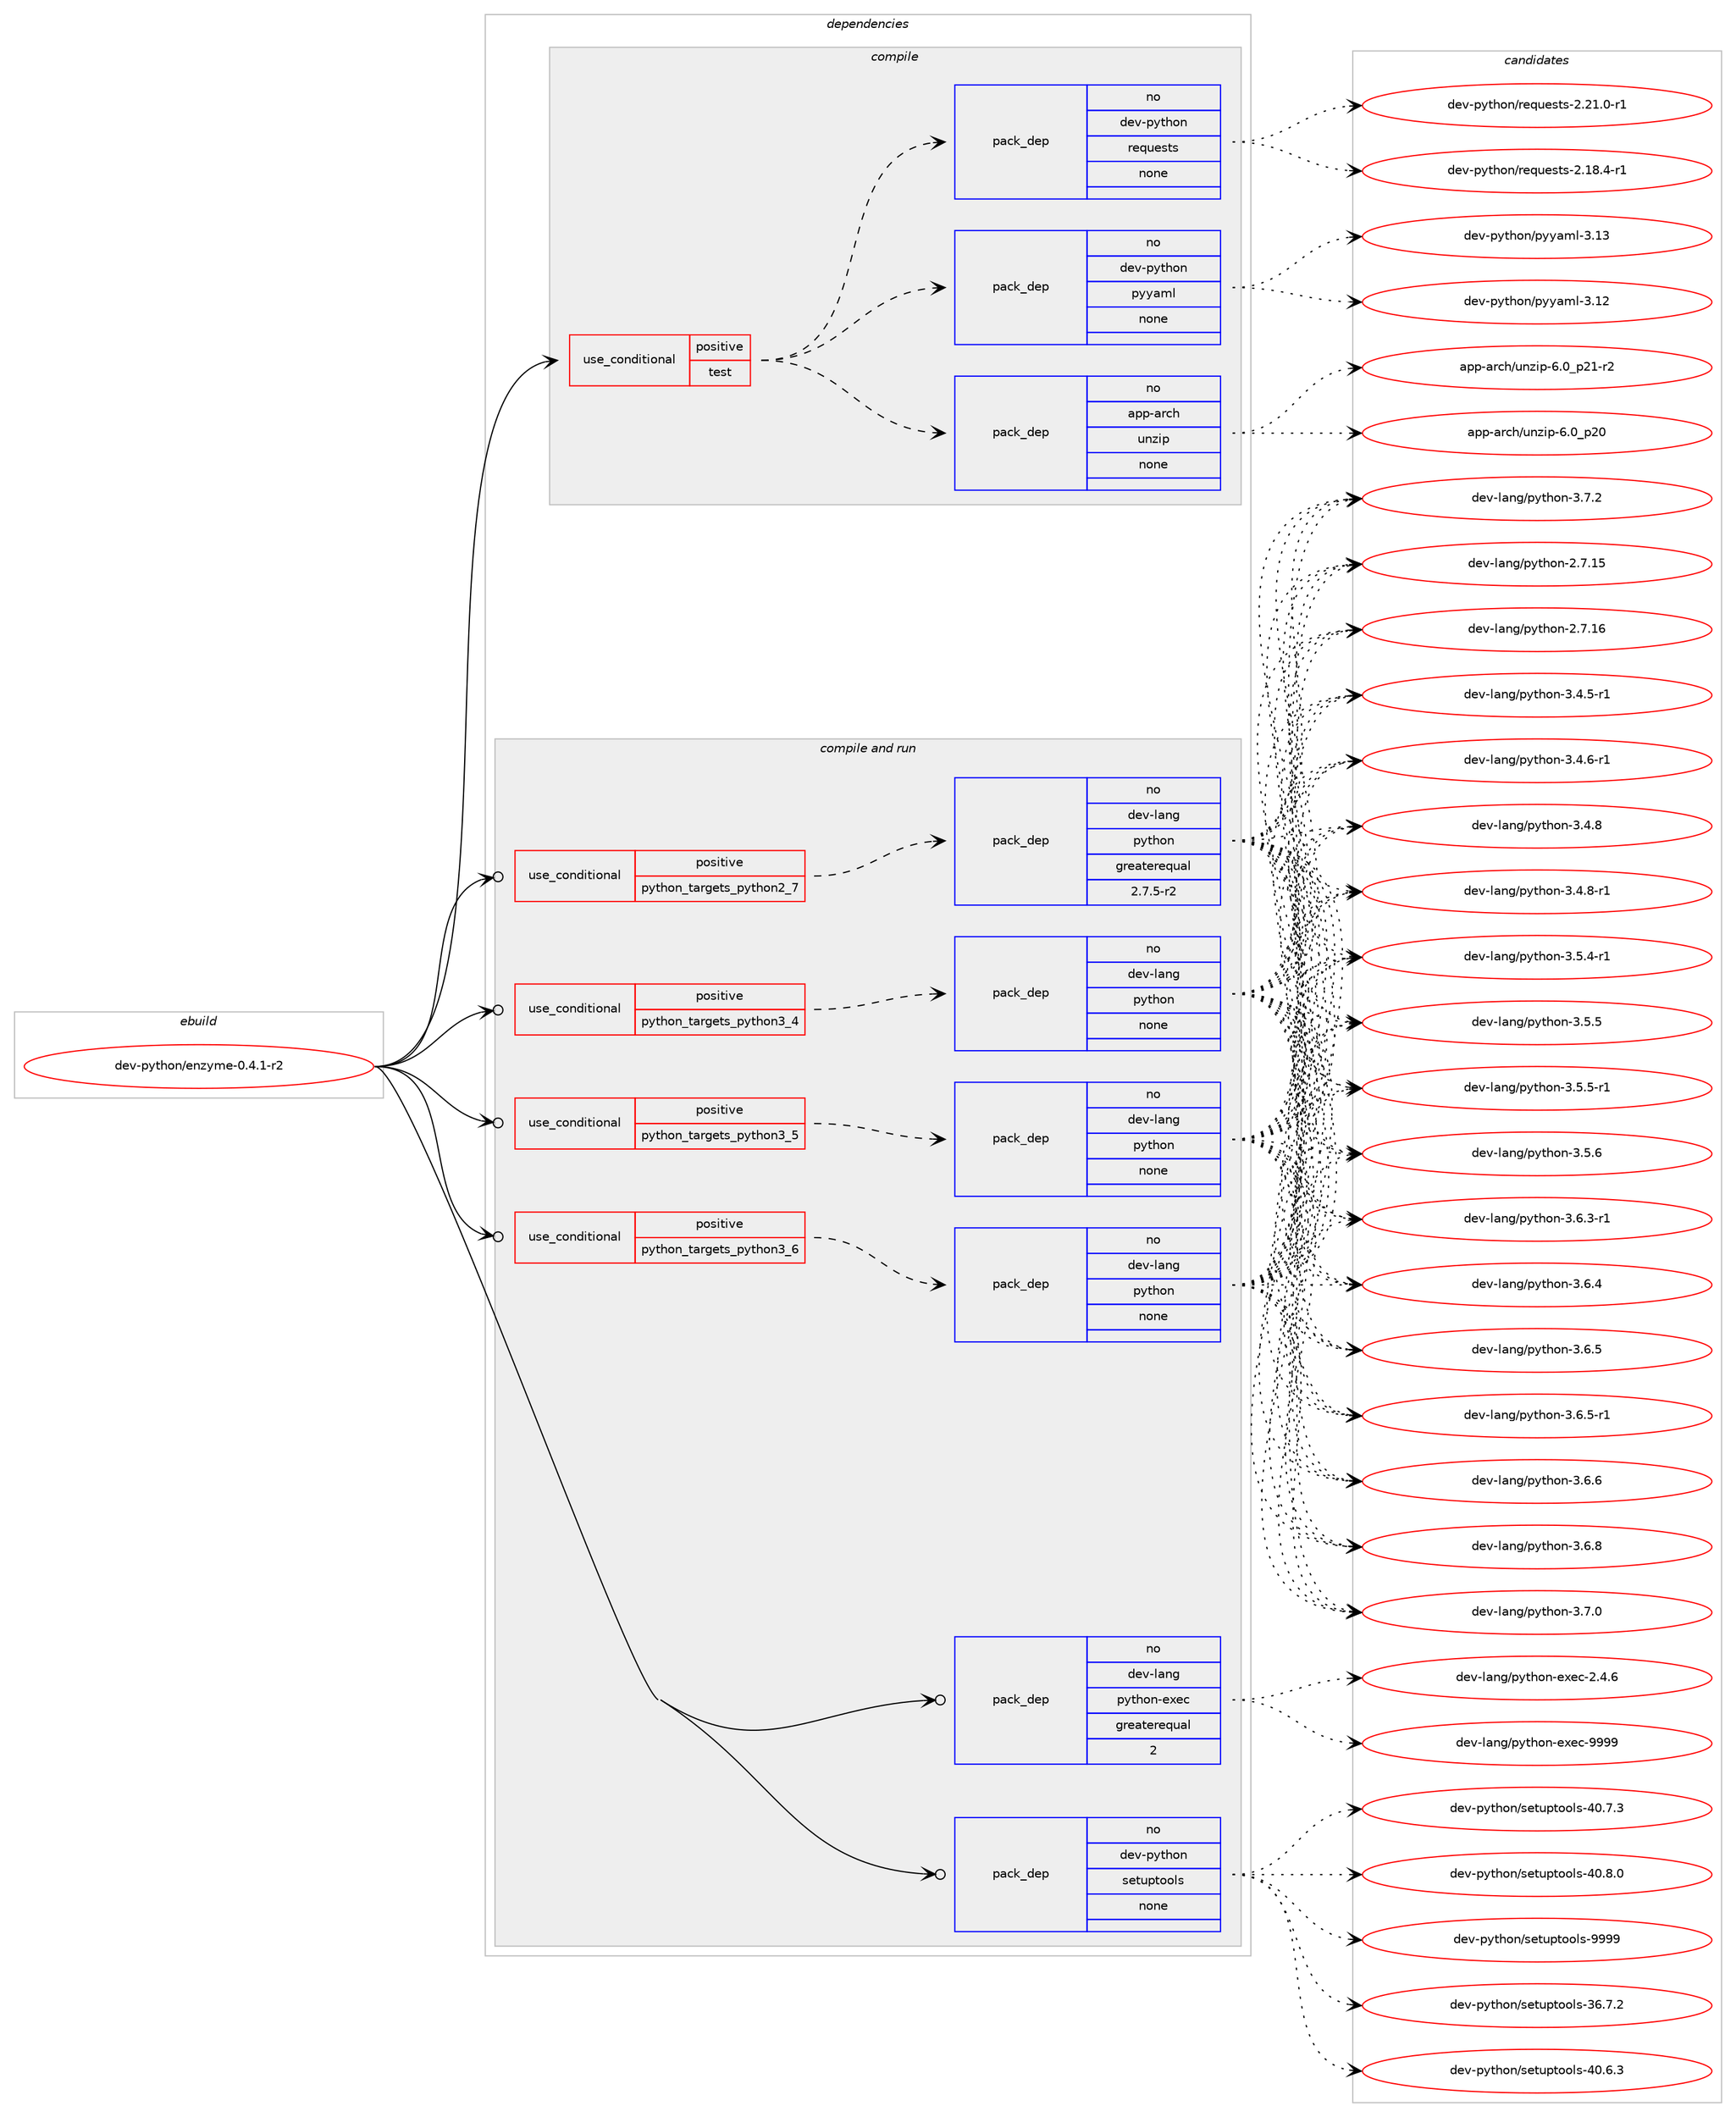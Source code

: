 digraph prolog {

# *************
# Graph options
# *************

newrank=true;
concentrate=true;
compound=true;
graph [rankdir=LR,fontname=Helvetica,fontsize=10,ranksep=1.5];#, ranksep=2.5, nodesep=0.2];
edge  [arrowhead=vee];
node  [fontname=Helvetica,fontsize=10];

# **********
# The ebuild
# **********

subgraph cluster_leftcol {
color=gray;
rank=same;
label=<<i>ebuild</i>>;
id [label="dev-python/enzyme-0.4.1-r2", color=red, width=4, href="../dev-python/enzyme-0.4.1-r2.svg"];
}

# ****************
# The dependencies
# ****************

subgraph cluster_midcol {
color=gray;
label=<<i>dependencies</i>>;
subgraph cluster_compile {
fillcolor="#eeeeee";
style=filled;
label=<<i>compile</i>>;
subgraph cond373931 {
dependency1408041 [label=<<TABLE BORDER="0" CELLBORDER="1" CELLSPACING="0" CELLPADDING="4"><TR><TD ROWSPAN="3" CELLPADDING="10">use_conditional</TD></TR><TR><TD>positive</TD></TR><TR><TD>test</TD></TR></TABLE>>, shape=none, color=red];
subgraph pack1010852 {
dependency1408042 [label=<<TABLE BORDER="0" CELLBORDER="1" CELLSPACING="0" CELLPADDING="4" WIDTH="220"><TR><TD ROWSPAN="6" CELLPADDING="30">pack_dep</TD></TR><TR><TD WIDTH="110">no</TD></TR><TR><TD>app-arch</TD></TR><TR><TD>unzip</TD></TR><TR><TD>none</TD></TR><TR><TD></TD></TR></TABLE>>, shape=none, color=blue];
}
dependency1408041:e -> dependency1408042:w [weight=20,style="dashed",arrowhead="vee"];
subgraph pack1010853 {
dependency1408043 [label=<<TABLE BORDER="0" CELLBORDER="1" CELLSPACING="0" CELLPADDING="4" WIDTH="220"><TR><TD ROWSPAN="6" CELLPADDING="30">pack_dep</TD></TR><TR><TD WIDTH="110">no</TD></TR><TR><TD>dev-python</TD></TR><TR><TD>pyyaml</TD></TR><TR><TD>none</TD></TR><TR><TD></TD></TR></TABLE>>, shape=none, color=blue];
}
dependency1408041:e -> dependency1408043:w [weight=20,style="dashed",arrowhead="vee"];
subgraph pack1010854 {
dependency1408044 [label=<<TABLE BORDER="0" CELLBORDER="1" CELLSPACING="0" CELLPADDING="4" WIDTH="220"><TR><TD ROWSPAN="6" CELLPADDING="30">pack_dep</TD></TR><TR><TD WIDTH="110">no</TD></TR><TR><TD>dev-python</TD></TR><TR><TD>requests</TD></TR><TR><TD>none</TD></TR><TR><TD></TD></TR></TABLE>>, shape=none, color=blue];
}
dependency1408041:e -> dependency1408044:w [weight=20,style="dashed",arrowhead="vee"];
}
id:e -> dependency1408041:w [weight=20,style="solid",arrowhead="vee"];
}
subgraph cluster_compileandrun {
fillcolor="#eeeeee";
style=filled;
label=<<i>compile and run</i>>;
subgraph cond373932 {
dependency1408045 [label=<<TABLE BORDER="0" CELLBORDER="1" CELLSPACING="0" CELLPADDING="4"><TR><TD ROWSPAN="3" CELLPADDING="10">use_conditional</TD></TR><TR><TD>positive</TD></TR><TR><TD>python_targets_python2_7</TD></TR></TABLE>>, shape=none, color=red];
subgraph pack1010855 {
dependency1408046 [label=<<TABLE BORDER="0" CELLBORDER="1" CELLSPACING="0" CELLPADDING="4" WIDTH="220"><TR><TD ROWSPAN="6" CELLPADDING="30">pack_dep</TD></TR><TR><TD WIDTH="110">no</TD></TR><TR><TD>dev-lang</TD></TR><TR><TD>python</TD></TR><TR><TD>greaterequal</TD></TR><TR><TD>2.7.5-r2</TD></TR></TABLE>>, shape=none, color=blue];
}
dependency1408045:e -> dependency1408046:w [weight=20,style="dashed",arrowhead="vee"];
}
id:e -> dependency1408045:w [weight=20,style="solid",arrowhead="odotvee"];
subgraph cond373933 {
dependency1408047 [label=<<TABLE BORDER="0" CELLBORDER="1" CELLSPACING="0" CELLPADDING="4"><TR><TD ROWSPAN="3" CELLPADDING="10">use_conditional</TD></TR><TR><TD>positive</TD></TR><TR><TD>python_targets_python3_4</TD></TR></TABLE>>, shape=none, color=red];
subgraph pack1010856 {
dependency1408048 [label=<<TABLE BORDER="0" CELLBORDER="1" CELLSPACING="0" CELLPADDING="4" WIDTH="220"><TR><TD ROWSPAN="6" CELLPADDING="30">pack_dep</TD></TR><TR><TD WIDTH="110">no</TD></TR><TR><TD>dev-lang</TD></TR><TR><TD>python</TD></TR><TR><TD>none</TD></TR><TR><TD></TD></TR></TABLE>>, shape=none, color=blue];
}
dependency1408047:e -> dependency1408048:w [weight=20,style="dashed",arrowhead="vee"];
}
id:e -> dependency1408047:w [weight=20,style="solid",arrowhead="odotvee"];
subgraph cond373934 {
dependency1408049 [label=<<TABLE BORDER="0" CELLBORDER="1" CELLSPACING="0" CELLPADDING="4"><TR><TD ROWSPAN="3" CELLPADDING="10">use_conditional</TD></TR><TR><TD>positive</TD></TR><TR><TD>python_targets_python3_5</TD></TR></TABLE>>, shape=none, color=red];
subgraph pack1010857 {
dependency1408050 [label=<<TABLE BORDER="0" CELLBORDER="1" CELLSPACING="0" CELLPADDING="4" WIDTH="220"><TR><TD ROWSPAN="6" CELLPADDING="30">pack_dep</TD></TR><TR><TD WIDTH="110">no</TD></TR><TR><TD>dev-lang</TD></TR><TR><TD>python</TD></TR><TR><TD>none</TD></TR><TR><TD></TD></TR></TABLE>>, shape=none, color=blue];
}
dependency1408049:e -> dependency1408050:w [weight=20,style="dashed",arrowhead="vee"];
}
id:e -> dependency1408049:w [weight=20,style="solid",arrowhead="odotvee"];
subgraph cond373935 {
dependency1408051 [label=<<TABLE BORDER="0" CELLBORDER="1" CELLSPACING="0" CELLPADDING="4"><TR><TD ROWSPAN="3" CELLPADDING="10">use_conditional</TD></TR><TR><TD>positive</TD></TR><TR><TD>python_targets_python3_6</TD></TR></TABLE>>, shape=none, color=red];
subgraph pack1010858 {
dependency1408052 [label=<<TABLE BORDER="0" CELLBORDER="1" CELLSPACING="0" CELLPADDING="4" WIDTH="220"><TR><TD ROWSPAN="6" CELLPADDING="30">pack_dep</TD></TR><TR><TD WIDTH="110">no</TD></TR><TR><TD>dev-lang</TD></TR><TR><TD>python</TD></TR><TR><TD>none</TD></TR><TR><TD></TD></TR></TABLE>>, shape=none, color=blue];
}
dependency1408051:e -> dependency1408052:w [weight=20,style="dashed",arrowhead="vee"];
}
id:e -> dependency1408051:w [weight=20,style="solid",arrowhead="odotvee"];
subgraph pack1010859 {
dependency1408053 [label=<<TABLE BORDER="0" CELLBORDER="1" CELLSPACING="0" CELLPADDING="4" WIDTH="220"><TR><TD ROWSPAN="6" CELLPADDING="30">pack_dep</TD></TR><TR><TD WIDTH="110">no</TD></TR><TR><TD>dev-lang</TD></TR><TR><TD>python-exec</TD></TR><TR><TD>greaterequal</TD></TR><TR><TD>2</TD></TR></TABLE>>, shape=none, color=blue];
}
id:e -> dependency1408053:w [weight=20,style="solid",arrowhead="odotvee"];
subgraph pack1010860 {
dependency1408054 [label=<<TABLE BORDER="0" CELLBORDER="1" CELLSPACING="0" CELLPADDING="4" WIDTH="220"><TR><TD ROWSPAN="6" CELLPADDING="30">pack_dep</TD></TR><TR><TD WIDTH="110">no</TD></TR><TR><TD>dev-python</TD></TR><TR><TD>setuptools</TD></TR><TR><TD>none</TD></TR><TR><TD></TD></TR></TABLE>>, shape=none, color=blue];
}
id:e -> dependency1408054:w [weight=20,style="solid",arrowhead="odotvee"];
}
subgraph cluster_run {
fillcolor="#eeeeee";
style=filled;
label=<<i>run</i>>;
}
}

# **************
# The candidates
# **************

subgraph cluster_choices {
rank=same;
color=gray;
label=<<i>candidates</i>>;

subgraph choice1010852 {
color=black;
nodesep=1;
choice971121124597114991044711711012210511245544648951125048 [label="app-arch/unzip-6.0_p20", color=red, width=4,href="../app-arch/unzip-6.0_p20.svg"];
choice9711211245971149910447117110122105112455446489511250494511450 [label="app-arch/unzip-6.0_p21-r2", color=red, width=4,href="../app-arch/unzip-6.0_p21-r2.svg"];
dependency1408042:e -> choice971121124597114991044711711012210511245544648951125048:w [style=dotted,weight="100"];
dependency1408042:e -> choice9711211245971149910447117110122105112455446489511250494511450:w [style=dotted,weight="100"];
}
subgraph choice1010853 {
color=black;
nodesep=1;
choice1001011184511212111610411111047112121121971091084551464950 [label="dev-python/pyyaml-3.12", color=red, width=4,href="../dev-python/pyyaml-3.12.svg"];
choice1001011184511212111610411111047112121121971091084551464951 [label="dev-python/pyyaml-3.13", color=red, width=4,href="../dev-python/pyyaml-3.13.svg"];
dependency1408043:e -> choice1001011184511212111610411111047112121121971091084551464950:w [style=dotted,weight="100"];
dependency1408043:e -> choice1001011184511212111610411111047112121121971091084551464951:w [style=dotted,weight="100"];
}
subgraph choice1010854 {
color=black;
nodesep=1;
choice1001011184511212111610411111047114101113117101115116115455046495646524511449 [label="dev-python/requests-2.18.4-r1", color=red, width=4,href="../dev-python/requests-2.18.4-r1.svg"];
choice1001011184511212111610411111047114101113117101115116115455046504946484511449 [label="dev-python/requests-2.21.0-r1", color=red, width=4,href="../dev-python/requests-2.21.0-r1.svg"];
dependency1408044:e -> choice1001011184511212111610411111047114101113117101115116115455046495646524511449:w [style=dotted,weight="100"];
dependency1408044:e -> choice1001011184511212111610411111047114101113117101115116115455046504946484511449:w [style=dotted,weight="100"];
}
subgraph choice1010855 {
color=black;
nodesep=1;
choice10010111845108971101034711212111610411111045504655464953 [label="dev-lang/python-2.7.15", color=red, width=4,href="../dev-lang/python-2.7.15.svg"];
choice10010111845108971101034711212111610411111045504655464954 [label="dev-lang/python-2.7.16", color=red, width=4,href="../dev-lang/python-2.7.16.svg"];
choice1001011184510897110103471121211161041111104551465246534511449 [label="dev-lang/python-3.4.5-r1", color=red, width=4,href="../dev-lang/python-3.4.5-r1.svg"];
choice1001011184510897110103471121211161041111104551465246544511449 [label="dev-lang/python-3.4.6-r1", color=red, width=4,href="../dev-lang/python-3.4.6-r1.svg"];
choice100101118451089711010347112121116104111110455146524656 [label="dev-lang/python-3.4.8", color=red, width=4,href="../dev-lang/python-3.4.8.svg"];
choice1001011184510897110103471121211161041111104551465246564511449 [label="dev-lang/python-3.4.8-r1", color=red, width=4,href="../dev-lang/python-3.4.8-r1.svg"];
choice1001011184510897110103471121211161041111104551465346524511449 [label="dev-lang/python-3.5.4-r1", color=red, width=4,href="../dev-lang/python-3.5.4-r1.svg"];
choice100101118451089711010347112121116104111110455146534653 [label="dev-lang/python-3.5.5", color=red, width=4,href="../dev-lang/python-3.5.5.svg"];
choice1001011184510897110103471121211161041111104551465346534511449 [label="dev-lang/python-3.5.5-r1", color=red, width=4,href="../dev-lang/python-3.5.5-r1.svg"];
choice100101118451089711010347112121116104111110455146534654 [label="dev-lang/python-3.5.6", color=red, width=4,href="../dev-lang/python-3.5.6.svg"];
choice1001011184510897110103471121211161041111104551465446514511449 [label="dev-lang/python-3.6.3-r1", color=red, width=4,href="../dev-lang/python-3.6.3-r1.svg"];
choice100101118451089711010347112121116104111110455146544652 [label="dev-lang/python-3.6.4", color=red, width=4,href="../dev-lang/python-3.6.4.svg"];
choice100101118451089711010347112121116104111110455146544653 [label="dev-lang/python-3.6.5", color=red, width=4,href="../dev-lang/python-3.6.5.svg"];
choice1001011184510897110103471121211161041111104551465446534511449 [label="dev-lang/python-3.6.5-r1", color=red, width=4,href="../dev-lang/python-3.6.5-r1.svg"];
choice100101118451089711010347112121116104111110455146544654 [label="dev-lang/python-3.6.6", color=red, width=4,href="../dev-lang/python-3.6.6.svg"];
choice100101118451089711010347112121116104111110455146544656 [label="dev-lang/python-3.6.8", color=red, width=4,href="../dev-lang/python-3.6.8.svg"];
choice100101118451089711010347112121116104111110455146554648 [label="dev-lang/python-3.7.0", color=red, width=4,href="../dev-lang/python-3.7.0.svg"];
choice100101118451089711010347112121116104111110455146554650 [label="dev-lang/python-3.7.2", color=red, width=4,href="../dev-lang/python-3.7.2.svg"];
dependency1408046:e -> choice10010111845108971101034711212111610411111045504655464953:w [style=dotted,weight="100"];
dependency1408046:e -> choice10010111845108971101034711212111610411111045504655464954:w [style=dotted,weight="100"];
dependency1408046:e -> choice1001011184510897110103471121211161041111104551465246534511449:w [style=dotted,weight="100"];
dependency1408046:e -> choice1001011184510897110103471121211161041111104551465246544511449:w [style=dotted,weight="100"];
dependency1408046:e -> choice100101118451089711010347112121116104111110455146524656:w [style=dotted,weight="100"];
dependency1408046:e -> choice1001011184510897110103471121211161041111104551465246564511449:w [style=dotted,weight="100"];
dependency1408046:e -> choice1001011184510897110103471121211161041111104551465346524511449:w [style=dotted,weight="100"];
dependency1408046:e -> choice100101118451089711010347112121116104111110455146534653:w [style=dotted,weight="100"];
dependency1408046:e -> choice1001011184510897110103471121211161041111104551465346534511449:w [style=dotted,weight="100"];
dependency1408046:e -> choice100101118451089711010347112121116104111110455146534654:w [style=dotted,weight="100"];
dependency1408046:e -> choice1001011184510897110103471121211161041111104551465446514511449:w [style=dotted,weight="100"];
dependency1408046:e -> choice100101118451089711010347112121116104111110455146544652:w [style=dotted,weight="100"];
dependency1408046:e -> choice100101118451089711010347112121116104111110455146544653:w [style=dotted,weight="100"];
dependency1408046:e -> choice1001011184510897110103471121211161041111104551465446534511449:w [style=dotted,weight="100"];
dependency1408046:e -> choice100101118451089711010347112121116104111110455146544654:w [style=dotted,weight="100"];
dependency1408046:e -> choice100101118451089711010347112121116104111110455146544656:w [style=dotted,weight="100"];
dependency1408046:e -> choice100101118451089711010347112121116104111110455146554648:w [style=dotted,weight="100"];
dependency1408046:e -> choice100101118451089711010347112121116104111110455146554650:w [style=dotted,weight="100"];
}
subgraph choice1010856 {
color=black;
nodesep=1;
choice10010111845108971101034711212111610411111045504655464953 [label="dev-lang/python-2.7.15", color=red, width=4,href="../dev-lang/python-2.7.15.svg"];
choice10010111845108971101034711212111610411111045504655464954 [label="dev-lang/python-2.7.16", color=red, width=4,href="../dev-lang/python-2.7.16.svg"];
choice1001011184510897110103471121211161041111104551465246534511449 [label="dev-lang/python-3.4.5-r1", color=red, width=4,href="../dev-lang/python-3.4.5-r1.svg"];
choice1001011184510897110103471121211161041111104551465246544511449 [label="dev-lang/python-3.4.6-r1", color=red, width=4,href="../dev-lang/python-3.4.6-r1.svg"];
choice100101118451089711010347112121116104111110455146524656 [label="dev-lang/python-3.4.8", color=red, width=4,href="../dev-lang/python-3.4.8.svg"];
choice1001011184510897110103471121211161041111104551465246564511449 [label="dev-lang/python-3.4.8-r1", color=red, width=4,href="../dev-lang/python-3.4.8-r1.svg"];
choice1001011184510897110103471121211161041111104551465346524511449 [label="dev-lang/python-3.5.4-r1", color=red, width=4,href="../dev-lang/python-3.5.4-r1.svg"];
choice100101118451089711010347112121116104111110455146534653 [label="dev-lang/python-3.5.5", color=red, width=4,href="../dev-lang/python-3.5.5.svg"];
choice1001011184510897110103471121211161041111104551465346534511449 [label="dev-lang/python-3.5.5-r1", color=red, width=4,href="../dev-lang/python-3.5.5-r1.svg"];
choice100101118451089711010347112121116104111110455146534654 [label="dev-lang/python-3.5.6", color=red, width=4,href="../dev-lang/python-3.5.6.svg"];
choice1001011184510897110103471121211161041111104551465446514511449 [label="dev-lang/python-3.6.3-r1", color=red, width=4,href="../dev-lang/python-3.6.3-r1.svg"];
choice100101118451089711010347112121116104111110455146544652 [label="dev-lang/python-3.6.4", color=red, width=4,href="../dev-lang/python-3.6.4.svg"];
choice100101118451089711010347112121116104111110455146544653 [label="dev-lang/python-3.6.5", color=red, width=4,href="../dev-lang/python-3.6.5.svg"];
choice1001011184510897110103471121211161041111104551465446534511449 [label="dev-lang/python-3.6.5-r1", color=red, width=4,href="../dev-lang/python-3.6.5-r1.svg"];
choice100101118451089711010347112121116104111110455146544654 [label="dev-lang/python-3.6.6", color=red, width=4,href="../dev-lang/python-3.6.6.svg"];
choice100101118451089711010347112121116104111110455146544656 [label="dev-lang/python-3.6.8", color=red, width=4,href="../dev-lang/python-3.6.8.svg"];
choice100101118451089711010347112121116104111110455146554648 [label="dev-lang/python-3.7.0", color=red, width=4,href="../dev-lang/python-3.7.0.svg"];
choice100101118451089711010347112121116104111110455146554650 [label="dev-lang/python-3.7.2", color=red, width=4,href="../dev-lang/python-3.7.2.svg"];
dependency1408048:e -> choice10010111845108971101034711212111610411111045504655464953:w [style=dotted,weight="100"];
dependency1408048:e -> choice10010111845108971101034711212111610411111045504655464954:w [style=dotted,weight="100"];
dependency1408048:e -> choice1001011184510897110103471121211161041111104551465246534511449:w [style=dotted,weight="100"];
dependency1408048:e -> choice1001011184510897110103471121211161041111104551465246544511449:w [style=dotted,weight="100"];
dependency1408048:e -> choice100101118451089711010347112121116104111110455146524656:w [style=dotted,weight="100"];
dependency1408048:e -> choice1001011184510897110103471121211161041111104551465246564511449:w [style=dotted,weight="100"];
dependency1408048:e -> choice1001011184510897110103471121211161041111104551465346524511449:w [style=dotted,weight="100"];
dependency1408048:e -> choice100101118451089711010347112121116104111110455146534653:w [style=dotted,weight="100"];
dependency1408048:e -> choice1001011184510897110103471121211161041111104551465346534511449:w [style=dotted,weight="100"];
dependency1408048:e -> choice100101118451089711010347112121116104111110455146534654:w [style=dotted,weight="100"];
dependency1408048:e -> choice1001011184510897110103471121211161041111104551465446514511449:w [style=dotted,weight="100"];
dependency1408048:e -> choice100101118451089711010347112121116104111110455146544652:w [style=dotted,weight="100"];
dependency1408048:e -> choice100101118451089711010347112121116104111110455146544653:w [style=dotted,weight="100"];
dependency1408048:e -> choice1001011184510897110103471121211161041111104551465446534511449:w [style=dotted,weight="100"];
dependency1408048:e -> choice100101118451089711010347112121116104111110455146544654:w [style=dotted,weight="100"];
dependency1408048:e -> choice100101118451089711010347112121116104111110455146544656:w [style=dotted,weight="100"];
dependency1408048:e -> choice100101118451089711010347112121116104111110455146554648:w [style=dotted,weight="100"];
dependency1408048:e -> choice100101118451089711010347112121116104111110455146554650:w [style=dotted,weight="100"];
}
subgraph choice1010857 {
color=black;
nodesep=1;
choice10010111845108971101034711212111610411111045504655464953 [label="dev-lang/python-2.7.15", color=red, width=4,href="../dev-lang/python-2.7.15.svg"];
choice10010111845108971101034711212111610411111045504655464954 [label="dev-lang/python-2.7.16", color=red, width=4,href="../dev-lang/python-2.7.16.svg"];
choice1001011184510897110103471121211161041111104551465246534511449 [label="dev-lang/python-3.4.5-r1", color=red, width=4,href="../dev-lang/python-3.4.5-r1.svg"];
choice1001011184510897110103471121211161041111104551465246544511449 [label="dev-lang/python-3.4.6-r1", color=red, width=4,href="../dev-lang/python-3.4.6-r1.svg"];
choice100101118451089711010347112121116104111110455146524656 [label="dev-lang/python-3.4.8", color=red, width=4,href="../dev-lang/python-3.4.8.svg"];
choice1001011184510897110103471121211161041111104551465246564511449 [label="dev-lang/python-3.4.8-r1", color=red, width=4,href="../dev-lang/python-3.4.8-r1.svg"];
choice1001011184510897110103471121211161041111104551465346524511449 [label="dev-lang/python-3.5.4-r1", color=red, width=4,href="../dev-lang/python-3.5.4-r1.svg"];
choice100101118451089711010347112121116104111110455146534653 [label="dev-lang/python-3.5.5", color=red, width=4,href="../dev-lang/python-3.5.5.svg"];
choice1001011184510897110103471121211161041111104551465346534511449 [label="dev-lang/python-3.5.5-r1", color=red, width=4,href="../dev-lang/python-3.5.5-r1.svg"];
choice100101118451089711010347112121116104111110455146534654 [label="dev-lang/python-3.5.6", color=red, width=4,href="../dev-lang/python-3.5.6.svg"];
choice1001011184510897110103471121211161041111104551465446514511449 [label="dev-lang/python-3.6.3-r1", color=red, width=4,href="../dev-lang/python-3.6.3-r1.svg"];
choice100101118451089711010347112121116104111110455146544652 [label="dev-lang/python-3.6.4", color=red, width=4,href="../dev-lang/python-3.6.4.svg"];
choice100101118451089711010347112121116104111110455146544653 [label="dev-lang/python-3.6.5", color=red, width=4,href="../dev-lang/python-3.6.5.svg"];
choice1001011184510897110103471121211161041111104551465446534511449 [label="dev-lang/python-3.6.5-r1", color=red, width=4,href="../dev-lang/python-3.6.5-r1.svg"];
choice100101118451089711010347112121116104111110455146544654 [label="dev-lang/python-3.6.6", color=red, width=4,href="../dev-lang/python-3.6.6.svg"];
choice100101118451089711010347112121116104111110455146544656 [label="dev-lang/python-3.6.8", color=red, width=4,href="../dev-lang/python-3.6.8.svg"];
choice100101118451089711010347112121116104111110455146554648 [label="dev-lang/python-3.7.0", color=red, width=4,href="../dev-lang/python-3.7.0.svg"];
choice100101118451089711010347112121116104111110455146554650 [label="dev-lang/python-3.7.2", color=red, width=4,href="../dev-lang/python-3.7.2.svg"];
dependency1408050:e -> choice10010111845108971101034711212111610411111045504655464953:w [style=dotted,weight="100"];
dependency1408050:e -> choice10010111845108971101034711212111610411111045504655464954:w [style=dotted,weight="100"];
dependency1408050:e -> choice1001011184510897110103471121211161041111104551465246534511449:w [style=dotted,weight="100"];
dependency1408050:e -> choice1001011184510897110103471121211161041111104551465246544511449:w [style=dotted,weight="100"];
dependency1408050:e -> choice100101118451089711010347112121116104111110455146524656:w [style=dotted,weight="100"];
dependency1408050:e -> choice1001011184510897110103471121211161041111104551465246564511449:w [style=dotted,weight="100"];
dependency1408050:e -> choice1001011184510897110103471121211161041111104551465346524511449:w [style=dotted,weight="100"];
dependency1408050:e -> choice100101118451089711010347112121116104111110455146534653:w [style=dotted,weight="100"];
dependency1408050:e -> choice1001011184510897110103471121211161041111104551465346534511449:w [style=dotted,weight="100"];
dependency1408050:e -> choice100101118451089711010347112121116104111110455146534654:w [style=dotted,weight="100"];
dependency1408050:e -> choice1001011184510897110103471121211161041111104551465446514511449:w [style=dotted,weight="100"];
dependency1408050:e -> choice100101118451089711010347112121116104111110455146544652:w [style=dotted,weight="100"];
dependency1408050:e -> choice100101118451089711010347112121116104111110455146544653:w [style=dotted,weight="100"];
dependency1408050:e -> choice1001011184510897110103471121211161041111104551465446534511449:w [style=dotted,weight="100"];
dependency1408050:e -> choice100101118451089711010347112121116104111110455146544654:w [style=dotted,weight="100"];
dependency1408050:e -> choice100101118451089711010347112121116104111110455146544656:w [style=dotted,weight="100"];
dependency1408050:e -> choice100101118451089711010347112121116104111110455146554648:w [style=dotted,weight="100"];
dependency1408050:e -> choice100101118451089711010347112121116104111110455146554650:w [style=dotted,weight="100"];
}
subgraph choice1010858 {
color=black;
nodesep=1;
choice10010111845108971101034711212111610411111045504655464953 [label="dev-lang/python-2.7.15", color=red, width=4,href="../dev-lang/python-2.7.15.svg"];
choice10010111845108971101034711212111610411111045504655464954 [label="dev-lang/python-2.7.16", color=red, width=4,href="../dev-lang/python-2.7.16.svg"];
choice1001011184510897110103471121211161041111104551465246534511449 [label="dev-lang/python-3.4.5-r1", color=red, width=4,href="../dev-lang/python-3.4.5-r1.svg"];
choice1001011184510897110103471121211161041111104551465246544511449 [label="dev-lang/python-3.4.6-r1", color=red, width=4,href="../dev-lang/python-3.4.6-r1.svg"];
choice100101118451089711010347112121116104111110455146524656 [label="dev-lang/python-3.4.8", color=red, width=4,href="../dev-lang/python-3.4.8.svg"];
choice1001011184510897110103471121211161041111104551465246564511449 [label="dev-lang/python-3.4.8-r1", color=red, width=4,href="../dev-lang/python-3.4.8-r1.svg"];
choice1001011184510897110103471121211161041111104551465346524511449 [label="dev-lang/python-3.5.4-r1", color=red, width=4,href="../dev-lang/python-3.5.4-r1.svg"];
choice100101118451089711010347112121116104111110455146534653 [label="dev-lang/python-3.5.5", color=red, width=4,href="../dev-lang/python-3.5.5.svg"];
choice1001011184510897110103471121211161041111104551465346534511449 [label="dev-lang/python-3.5.5-r1", color=red, width=4,href="../dev-lang/python-3.5.5-r1.svg"];
choice100101118451089711010347112121116104111110455146534654 [label="dev-lang/python-3.5.6", color=red, width=4,href="../dev-lang/python-3.5.6.svg"];
choice1001011184510897110103471121211161041111104551465446514511449 [label="dev-lang/python-3.6.3-r1", color=red, width=4,href="../dev-lang/python-3.6.3-r1.svg"];
choice100101118451089711010347112121116104111110455146544652 [label="dev-lang/python-3.6.4", color=red, width=4,href="../dev-lang/python-3.6.4.svg"];
choice100101118451089711010347112121116104111110455146544653 [label="dev-lang/python-3.6.5", color=red, width=4,href="../dev-lang/python-3.6.5.svg"];
choice1001011184510897110103471121211161041111104551465446534511449 [label="dev-lang/python-3.6.5-r1", color=red, width=4,href="../dev-lang/python-3.6.5-r1.svg"];
choice100101118451089711010347112121116104111110455146544654 [label="dev-lang/python-3.6.6", color=red, width=4,href="../dev-lang/python-3.6.6.svg"];
choice100101118451089711010347112121116104111110455146544656 [label="dev-lang/python-3.6.8", color=red, width=4,href="../dev-lang/python-3.6.8.svg"];
choice100101118451089711010347112121116104111110455146554648 [label="dev-lang/python-3.7.0", color=red, width=4,href="../dev-lang/python-3.7.0.svg"];
choice100101118451089711010347112121116104111110455146554650 [label="dev-lang/python-3.7.2", color=red, width=4,href="../dev-lang/python-3.7.2.svg"];
dependency1408052:e -> choice10010111845108971101034711212111610411111045504655464953:w [style=dotted,weight="100"];
dependency1408052:e -> choice10010111845108971101034711212111610411111045504655464954:w [style=dotted,weight="100"];
dependency1408052:e -> choice1001011184510897110103471121211161041111104551465246534511449:w [style=dotted,weight="100"];
dependency1408052:e -> choice1001011184510897110103471121211161041111104551465246544511449:w [style=dotted,weight="100"];
dependency1408052:e -> choice100101118451089711010347112121116104111110455146524656:w [style=dotted,weight="100"];
dependency1408052:e -> choice1001011184510897110103471121211161041111104551465246564511449:w [style=dotted,weight="100"];
dependency1408052:e -> choice1001011184510897110103471121211161041111104551465346524511449:w [style=dotted,weight="100"];
dependency1408052:e -> choice100101118451089711010347112121116104111110455146534653:w [style=dotted,weight="100"];
dependency1408052:e -> choice1001011184510897110103471121211161041111104551465346534511449:w [style=dotted,weight="100"];
dependency1408052:e -> choice100101118451089711010347112121116104111110455146534654:w [style=dotted,weight="100"];
dependency1408052:e -> choice1001011184510897110103471121211161041111104551465446514511449:w [style=dotted,weight="100"];
dependency1408052:e -> choice100101118451089711010347112121116104111110455146544652:w [style=dotted,weight="100"];
dependency1408052:e -> choice100101118451089711010347112121116104111110455146544653:w [style=dotted,weight="100"];
dependency1408052:e -> choice1001011184510897110103471121211161041111104551465446534511449:w [style=dotted,weight="100"];
dependency1408052:e -> choice100101118451089711010347112121116104111110455146544654:w [style=dotted,weight="100"];
dependency1408052:e -> choice100101118451089711010347112121116104111110455146544656:w [style=dotted,weight="100"];
dependency1408052:e -> choice100101118451089711010347112121116104111110455146554648:w [style=dotted,weight="100"];
dependency1408052:e -> choice100101118451089711010347112121116104111110455146554650:w [style=dotted,weight="100"];
}
subgraph choice1010859 {
color=black;
nodesep=1;
choice1001011184510897110103471121211161041111104510112010199455046524654 [label="dev-lang/python-exec-2.4.6", color=red, width=4,href="../dev-lang/python-exec-2.4.6.svg"];
choice10010111845108971101034711212111610411111045101120101994557575757 [label="dev-lang/python-exec-9999", color=red, width=4,href="../dev-lang/python-exec-9999.svg"];
dependency1408053:e -> choice1001011184510897110103471121211161041111104510112010199455046524654:w [style=dotted,weight="100"];
dependency1408053:e -> choice10010111845108971101034711212111610411111045101120101994557575757:w [style=dotted,weight="100"];
}
subgraph choice1010860 {
color=black;
nodesep=1;
choice100101118451121211161041111104711510111611711211611111110811545515446554650 [label="dev-python/setuptools-36.7.2", color=red, width=4,href="../dev-python/setuptools-36.7.2.svg"];
choice100101118451121211161041111104711510111611711211611111110811545524846544651 [label="dev-python/setuptools-40.6.3", color=red, width=4,href="../dev-python/setuptools-40.6.3.svg"];
choice100101118451121211161041111104711510111611711211611111110811545524846554651 [label="dev-python/setuptools-40.7.3", color=red, width=4,href="../dev-python/setuptools-40.7.3.svg"];
choice100101118451121211161041111104711510111611711211611111110811545524846564648 [label="dev-python/setuptools-40.8.0", color=red, width=4,href="../dev-python/setuptools-40.8.0.svg"];
choice10010111845112121116104111110471151011161171121161111111081154557575757 [label="dev-python/setuptools-9999", color=red, width=4,href="../dev-python/setuptools-9999.svg"];
dependency1408054:e -> choice100101118451121211161041111104711510111611711211611111110811545515446554650:w [style=dotted,weight="100"];
dependency1408054:e -> choice100101118451121211161041111104711510111611711211611111110811545524846544651:w [style=dotted,weight="100"];
dependency1408054:e -> choice100101118451121211161041111104711510111611711211611111110811545524846554651:w [style=dotted,weight="100"];
dependency1408054:e -> choice100101118451121211161041111104711510111611711211611111110811545524846564648:w [style=dotted,weight="100"];
dependency1408054:e -> choice10010111845112121116104111110471151011161171121161111111081154557575757:w [style=dotted,weight="100"];
}
}

}
